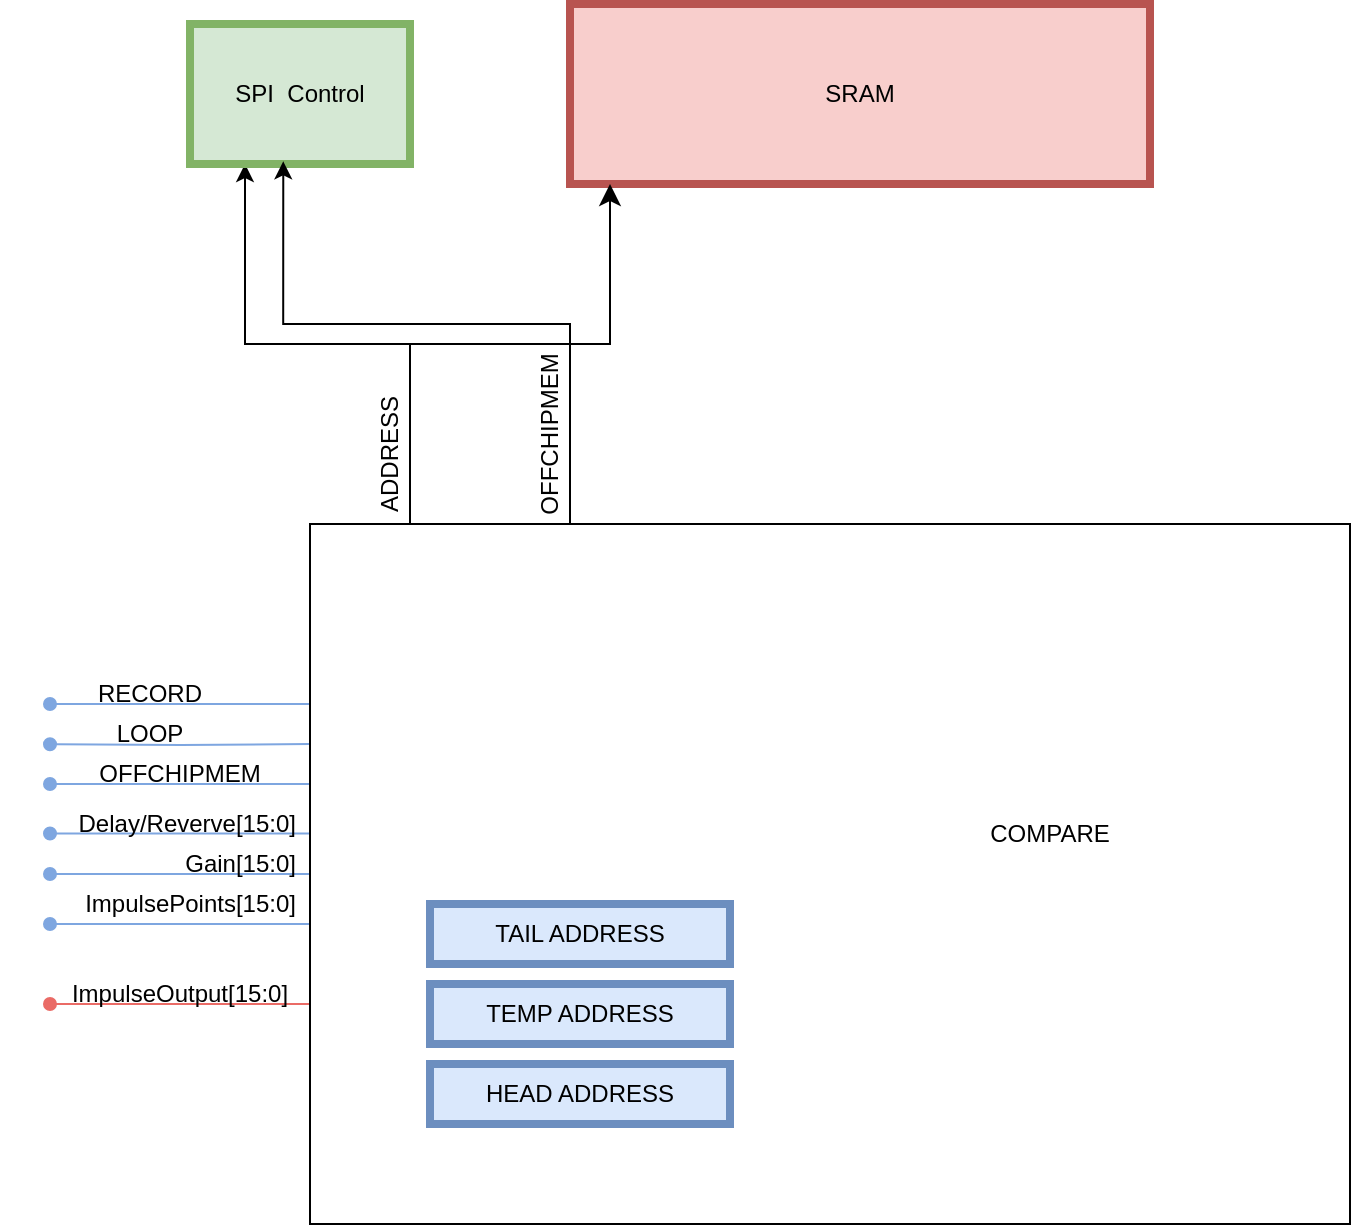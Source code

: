 <mxfile version="22.0.2" type="device">
  <diagram name="Page-1" id="rh9ZQKtVHhOLs23tk6wD">
    <mxGraphModel dx="627" dy="366" grid="1" gridSize="10" guides="1" tooltips="1" connect="1" arrows="1" fold="1" page="1" pageScale="1" pageWidth="850" pageHeight="1100" math="0" shadow="0">
      <root>
        <mxCell id="0" />
        <mxCell id="1" parent="0" />
        <mxCell id="8-muAA1tWl2AwLdVXUxu-13" style="edgeStyle=orthogonalEdgeStyle;rounded=0;orthogonalLoop=1;jettySize=auto;html=1;exitX=0.25;exitY=0;exitDx=0;exitDy=0;entryX=0.25;entryY=1;entryDx=0;entryDy=0;" edge="1" parent="1" source="8-muAA1tWl2AwLdVXUxu-11" target="8-muAA1tWl2AwLdVXUxu-10">
          <mxGeometry relative="1" as="geometry">
            <Array as="points">
              <mxPoint x="230" y="290" />
              <mxPoint x="230" y="200" />
              <mxPoint x="148" y="200" />
            </Array>
          </mxGeometry>
        </mxCell>
        <mxCell id="8-muAA1tWl2AwLdVXUxu-20" style="edgeStyle=orthogonalEdgeStyle;rounded=0;orthogonalLoop=1;jettySize=auto;html=1;exitX=0;exitY=0.25;exitDx=0;exitDy=0;endArrow=oval;endFill=1;strokeColor=#7EA6E0;" edge="1" parent="1">
          <mxGeometry relative="1" as="geometry">
            <mxPoint x="50" y="400.088" as="targetPoint" />
            <mxPoint x="180" y="400" as="sourcePoint" />
          </mxGeometry>
        </mxCell>
        <mxCell id="8-muAA1tWl2AwLdVXUxu-22" style="edgeStyle=orthogonalEdgeStyle;rounded=0;orthogonalLoop=1;jettySize=auto;html=1;endArrow=oval;endFill=1;strokeColor=#7EA6E0;" edge="1" parent="1">
          <mxGeometry relative="1" as="geometry">
            <mxPoint x="50" y="420" as="targetPoint" />
            <mxPoint x="190" y="420" as="sourcePoint" />
            <Array as="points">
              <mxPoint x="160" y="420" />
              <mxPoint x="160" y="420" />
            </Array>
          </mxGeometry>
        </mxCell>
        <mxCell id="8-muAA1tWl2AwLdVXUxu-24" style="edgeStyle=orthogonalEdgeStyle;rounded=0;orthogonalLoop=1;jettySize=auto;html=1;exitX=0;exitY=0.5;exitDx=0;exitDy=0;endArrow=oval;endFill=1;strokeColor=#7EA6E0;" edge="1" parent="1">
          <mxGeometry relative="1" as="geometry">
            <mxPoint x="50" y="444.74" as="targetPoint" />
            <mxPoint x="180" y="444.74" as="sourcePoint" />
          </mxGeometry>
        </mxCell>
        <mxCell id="8-muAA1tWl2AwLdVXUxu-26" style="edgeStyle=orthogonalEdgeStyle;rounded=0;orthogonalLoop=1;jettySize=auto;html=1;exitX=0;exitY=0.5;exitDx=0;exitDy=0;endArrow=oval;endFill=1;strokeColor=#7EA6E0;" edge="1" parent="1" source="8-muAA1tWl2AwLdVXUxu-11">
          <mxGeometry relative="1" as="geometry">
            <mxPoint x="50" y="490" as="targetPoint" />
            <Array as="points">
              <mxPoint x="180" y="490" />
              <mxPoint x="50" y="490" />
            </Array>
          </mxGeometry>
        </mxCell>
        <mxCell id="8-muAA1tWl2AwLdVXUxu-32" style="edgeStyle=orthogonalEdgeStyle;rounded=0;orthogonalLoop=1;jettySize=auto;html=1;exitX=0;exitY=0.75;exitDx=0;exitDy=0;endArrow=oval;endFill=1;strokeColor=#EA6B66;" edge="1" parent="1" source="8-muAA1tWl2AwLdVXUxu-11">
          <mxGeometry relative="1" as="geometry">
            <mxPoint x="50" y="530" as="targetPoint" />
            <Array as="points">
              <mxPoint x="60" y="530" />
              <mxPoint x="60" y="530" />
            </Array>
          </mxGeometry>
        </mxCell>
        <mxCell id="8-muAA1tWl2AwLdVXUxu-36" style="edgeStyle=orthogonalEdgeStyle;rounded=0;orthogonalLoop=1;jettySize=auto;html=1;endArrow=oval;endFill=1;strokeColor=#7EA6E0;" edge="1" parent="1">
          <mxGeometry relative="1" as="geometry">
            <mxPoint x="50" y="380" as="targetPoint" />
            <mxPoint x="180" y="380" as="sourcePoint" />
          </mxGeometry>
        </mxCell>
        <mxCell id="8-muAA1tWl2AwLdVXUxu-39" style="edgeStyle=orthogonalEdgeStyle;rounded=0;orthogonalLoop=1;jettySize=auto;html=1;endArrow=oval;endFill=1;strokeColor=#7EA6E0;" edge="1" parent="1" source="8-muAA1tWl2AwLdVXUxu-11">
          <mxGeometry relative="1" as="geometry">
            <mxPoint x="50" y="465" as="targetPoint" />
          </mxGeometry>
        </mxCell>
        <mxCell id="8-muAA1tWl2AwLdVXUxu-11" value="" style="rounded=0;whiteSpace=wrap;html=1;" vertex="1" parent="1">
          <mxGeometry x="180" y="290" width="520" height="350" as="geometry" />
        </mxCell>
        <mxCell id="8-muAA1tWl2AwLdVXUxu-4" value="SRAM" style="text;html=1;strokeColor=#b85450;fillColor=#f8cecc;align=center;verticalAlign=middle;whiteSpace=wrap;rounded=0;strokeWidth=4;" vertex="1" parent="1">
          <mxGeometry x="310" y="30" width="290" height="90" as="geometry" />
        </mxCell>
        <mxCell id="8-muAA1tWl2AwLdVXUxu-6" value="HEAD ADDRESS" style="text;html=1;strokeColor=#6c8ebf;fillColor=#dae8fc;align=center;verticalAlign=middle;whiteSpace=wrap;rounded=0;strokeWidth=4;" vertex="1" parent="1">
          <mxGeometry x="240" y="560" width="150" height="30" as="geometry" />
        </mxCell>
        <mxCell id="8-muAA1tWl2AwLdVXUxu-8" value="TAIL ADDRESS" style="text;html=1;strokeColor=#6c8ebf;fillColor=#dae8fc;align=center;verticalAlign=middle;whiteSpace=wrap;rounded=0;strokeWidth=4;" vertex="1" parent="1">
          <mxGeometry x="240" y="480" width="150" height="30" as="geometry" />
        </mxCell>
        <mxCell id="8-muAA1tWl2AwLdVXUxu-10" value="SPI&amp;nbsp; Control" style="text;html=1;strokeColor=#82b366;fillColor=#d5e8d4;align=center;verticalAlign=middle;whiteSpace=wrap;rounded=0;strokeWidth=4;" vertex="1" parent="1">
          <mxGeometry x="120" y="40" width="110" height="70" as="geometry" />
        </mxCell>
        <mxCell id="8-muAA1tWl2AwLdVXUxu-15" value="" style="edgeStyle=segmentEdgeStyle;endArrow=classic;html=1;curved=0;rounded=0;endSize=8;startSize=8;" edge="1" parent="1" target="8-muAA1tWl2AwLdVXUxu-4">
          <mxGeometry width="50" height="50" relative="1" as="geometry">
            <mxPoint x="230" y="220" as="sourcePoint" />
            <mxPoint x="320" y="280" as="targetPoint" />
            <Array as="points">
              <mxPoint x="230" y="200" />
              <mxPoint x="330" y="200" />
            </Array>
          </mxGeometry>
        </mxCell>
        <mxCell id="8-muAA1tWl2AwLdVXUxu-16" value="TEMP ADDRESS" style="text;html=1;strokeColor=#6c8ebf;fillColor=#dae8fc;align=center;verticalAlign=middle;whiteSpace=wrap;rounded=0;strokeWidth=4;" vertex="1" parent="1">
          <mxGeometry x="240" y="520" width="150" height="30" as="geometry" />
        </mxCell>
        <mxCell id="8-muAA1tWl2AwLdVXUxu-18" value="COMPARE" style="text;html=1;strokeColor=none;fillColor=none;align=center;verticalAlign=middle;whiteSpace=wrap;rounded=0;" vertex="1" parent="1">
          <mxGeometry x="490" y="420" width="120" height="50" as="geometry" />
        </mxCell>
        <mxCell id="8-muAA1tWl2AwLdVXUxu-21" value="LOOP" style="text;html=1;strokeColor=none;fillColor=none;align=center;verticalAlign=middle;whiteSpace=wrap;rounded=0;" vertex="1" parent="1">
          <mxGeometry x="70" y="380" width="60" height="30" as="geometry" />
        </mxCell>
        <mxCell id="8-muAA1tWl2AwLdVXUxu-23" value="OFFCHIPMEM" style="text;html=1;strokeColor=none;fillColor=none;align=center;verticalAlign=middle;whiteSpace=wrap;rounded=0;" vertex="1" parent="1">
          <mxGeometry x="70" y="400" width="90" height="30" as="geometry" />
        </mxCell>
        <mxCell id="8-muAA1tWl2AwLdVXUxu-25" value="Delay/Reverve[15:0]" style="text;html=1;strokeColor=none;fillColor=none;align=right;verticalAlign=middle;whiteSpace=wrap;rounded=0;" vertex="1" parent="1">
          <mxGeometry x="25" y="430" width="150" height="20" as="geometry" />
        </mxCell>
        <mxCell id="8-muAA1tWl2AwLdVXUxu-28" value="ADDRESS" style="text;html=1;strokeColor=none;fillColor=none;align=center;verticalAlign=middle;whiteSpace=wrap;rounded=0;rotation=270;" vertex="1" parent="1">
          <mxGeometry x="190" y="240" width="60" height="30" as="geometry" />
        </mxCell>
        <mxCell id="8-muAA1tWl2AwLdVXUxu-29" value="ImpulsePoints[15:0]" style="text;html=1;strokeColor=none;fillColor=none;align=right;verticalAlign=middle;whiteSpace=wrap;rounded=0;" vertex="1" parent="1">
          <mxGeometry x="55" y="470" width="120" height="20" as="geometry" />
        </mxCell>
        <mxCell id="8-muAA1tWl2AwLdVXUxu-31" value="OFFCHIPMEM" style="text;html=1;strokeColor=none;fillColor=none;align=center;verticalAlign=middle;whiteSpace=wrap;rounded=0;rotation=270;" vertex="1" parent="1">
          <mxGeometry x="270" y="230" width="60" height="30" as="geometry" />
        </mxCell>
        <mxCell id="8-muAA1tWl2AwLdVXUxu-30" style="edgeStyle=orthogonalEdgeStyle;rounded=0;orthogonalLoop=1;jettySize=auto;html=1;exitX=0.25;exitY=0;exitDx=0;exitDy=0;entryX=0.424;entryY=0.981;entryDx=0;entryDy=0;entryPerimeter=0;" edge="1" parent="1" source="8-muAA1tWl2AwLdVXUxu-11" target="8-muAA1tWl2AwLdVXUxu-10">
          <mxGeometry relative="1" as="geometry">
            <mxPoint x="240" y="130" as="targetPoint" />
            <Array as="points">
              <mxPoint x="310" y="190" />
              <mxPoint x="167" y="190" />
            </Array>
          </mxGeometry>
        </mxCell>
        <mxCell id="8-muAA1tWl2AwLdVXUxu-33" value="ImpulseOutput[15:0]" style="text;html=1;strokeColor=none;fillColor=none;align=center;verticalAlign=middle;whiteSpace=wrap;rounded=0;" vertex="1" parent="1">
          <mxGeometry x="85" y="510" width="60" height="30" as="geometry" />
        </mxCell>
        <mxCell id="8-muAA1tWl2AwLdVXUxu-38" value="RECORD" style="text;html=1;strokeColor=none;fillColor=none;align=center;verticalAlign=middle;whiteSpace=wrap;rounded=0;" vertex="1" parent="1">
          <mxGeometry x="70" y="360" width="60" height="30" as="geometry" />
        </mxCell>
        <mxCell id="8-muAA1tWl2AwLdVXUxu-40" value="Gain[15:0]" style="text;html=1;strokeColor=none;fillColor=none;align=right;verticalAlign=middle;whiteSpace=wrap;rounded=0;" vertex="1" parent="1">
          <mxGeometry x="115" y="450" width="60" height="20" as="geometry" />
        </mxCell>
      </root>
    </mxGraphModel>
  </diagram>
</mxfile>
